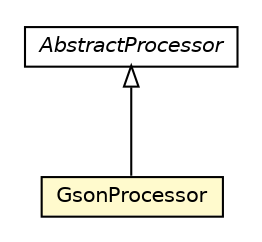 #!/usr/local/bin/dot
#
# Class diagram 
# Generated by UMLGraph version R5_6-24-gf6e263 (http://www.umlgraph.org/)
#

digraph G {
	edge [fontname="Helvetica",fontsize=10,labelfontname="Helvetica",labelfontsize=10];
	node [fontname="Helvetica",fontsize=10,shape=plaintext];
	nodesep=0.25;
	ranksep=0.5;
	// io.reinert.requestor.gson.rebind.GsonProcessor
	c30453 [label=<<table title="io.reinert.requestor.gson.rebind.GsonProcessor" border="0" cellborder="1" cellspacing="0" cellpadding="2" port="p" bgcolor="lemonChiffon" href="./GsonProcessor.html">
		<tr><td><table border="0" cellspacing="0" cellpadding="1">
<tr><td align="center" balign="center"> GsonProcessor </td></tr>
		</table></td></tr>
		</table>>, URL="./GsonProcessor.html", fontname="Helvetica", fontcolor="black", fontsize=10.0];
	//io.reinert.requestor.gson.rebind.GsonProcessor extends javax.annotation.processing.AbstractProcessor
	c30473:p -> c30453:p [dir=back,arrowtail=empty];
	// javax.annotation.processing.AbstractProcessor
	c30473 [label=<<table title="javax.annotation.processing.AbstractProcessor" border="0" cellborder="1" cellspacing="0" cellpadding="2" port="p" href="http://java.sun.com/j2se/1.4.2/docs/api/javax/annotation/processing/AbstractProcessor.html">
		<tr><td><table border="0" cellspacing="0" cellpadding="1">
<tr><td align="center" balign="center"><font face="Helvetica-Oblique"> AbstractProcessor </font></td></tr>
		</table></td></tr>
		</table>>, URL="http://java.sun.com/j2se/1.4.2/docs/api/javax/annotation/processing/AbstractProcessor.html", fontname="Helvetica", fontcolor="black", fontsize=10.0];
}

